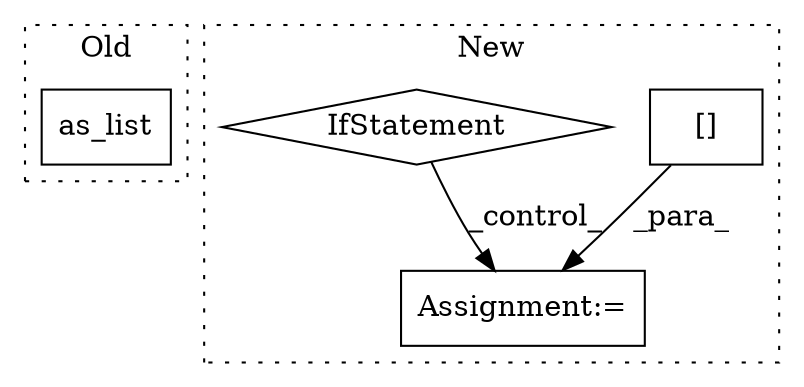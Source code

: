 digraph G {
subgraph cluster0 {
1 [label="as_list" a="32" s="8789" l="9" shape="box"];
label = "Old";
style="dotted";
}
subgraph cluster1 {
2 [label="[]" a="2" s="10449,10510" l="12,1" shape="box"];
3 [label="Assignment:=" a="7" s="10448" l="1" shape="box"];
4 [label="IfStatement" a="25" s="10388,10422" l="4,2" shape="diamond"];
label = "New";
style="dotted";
}
2 -> 3 [label="_para_"];
4 -> 3 [label="_control_"];
}